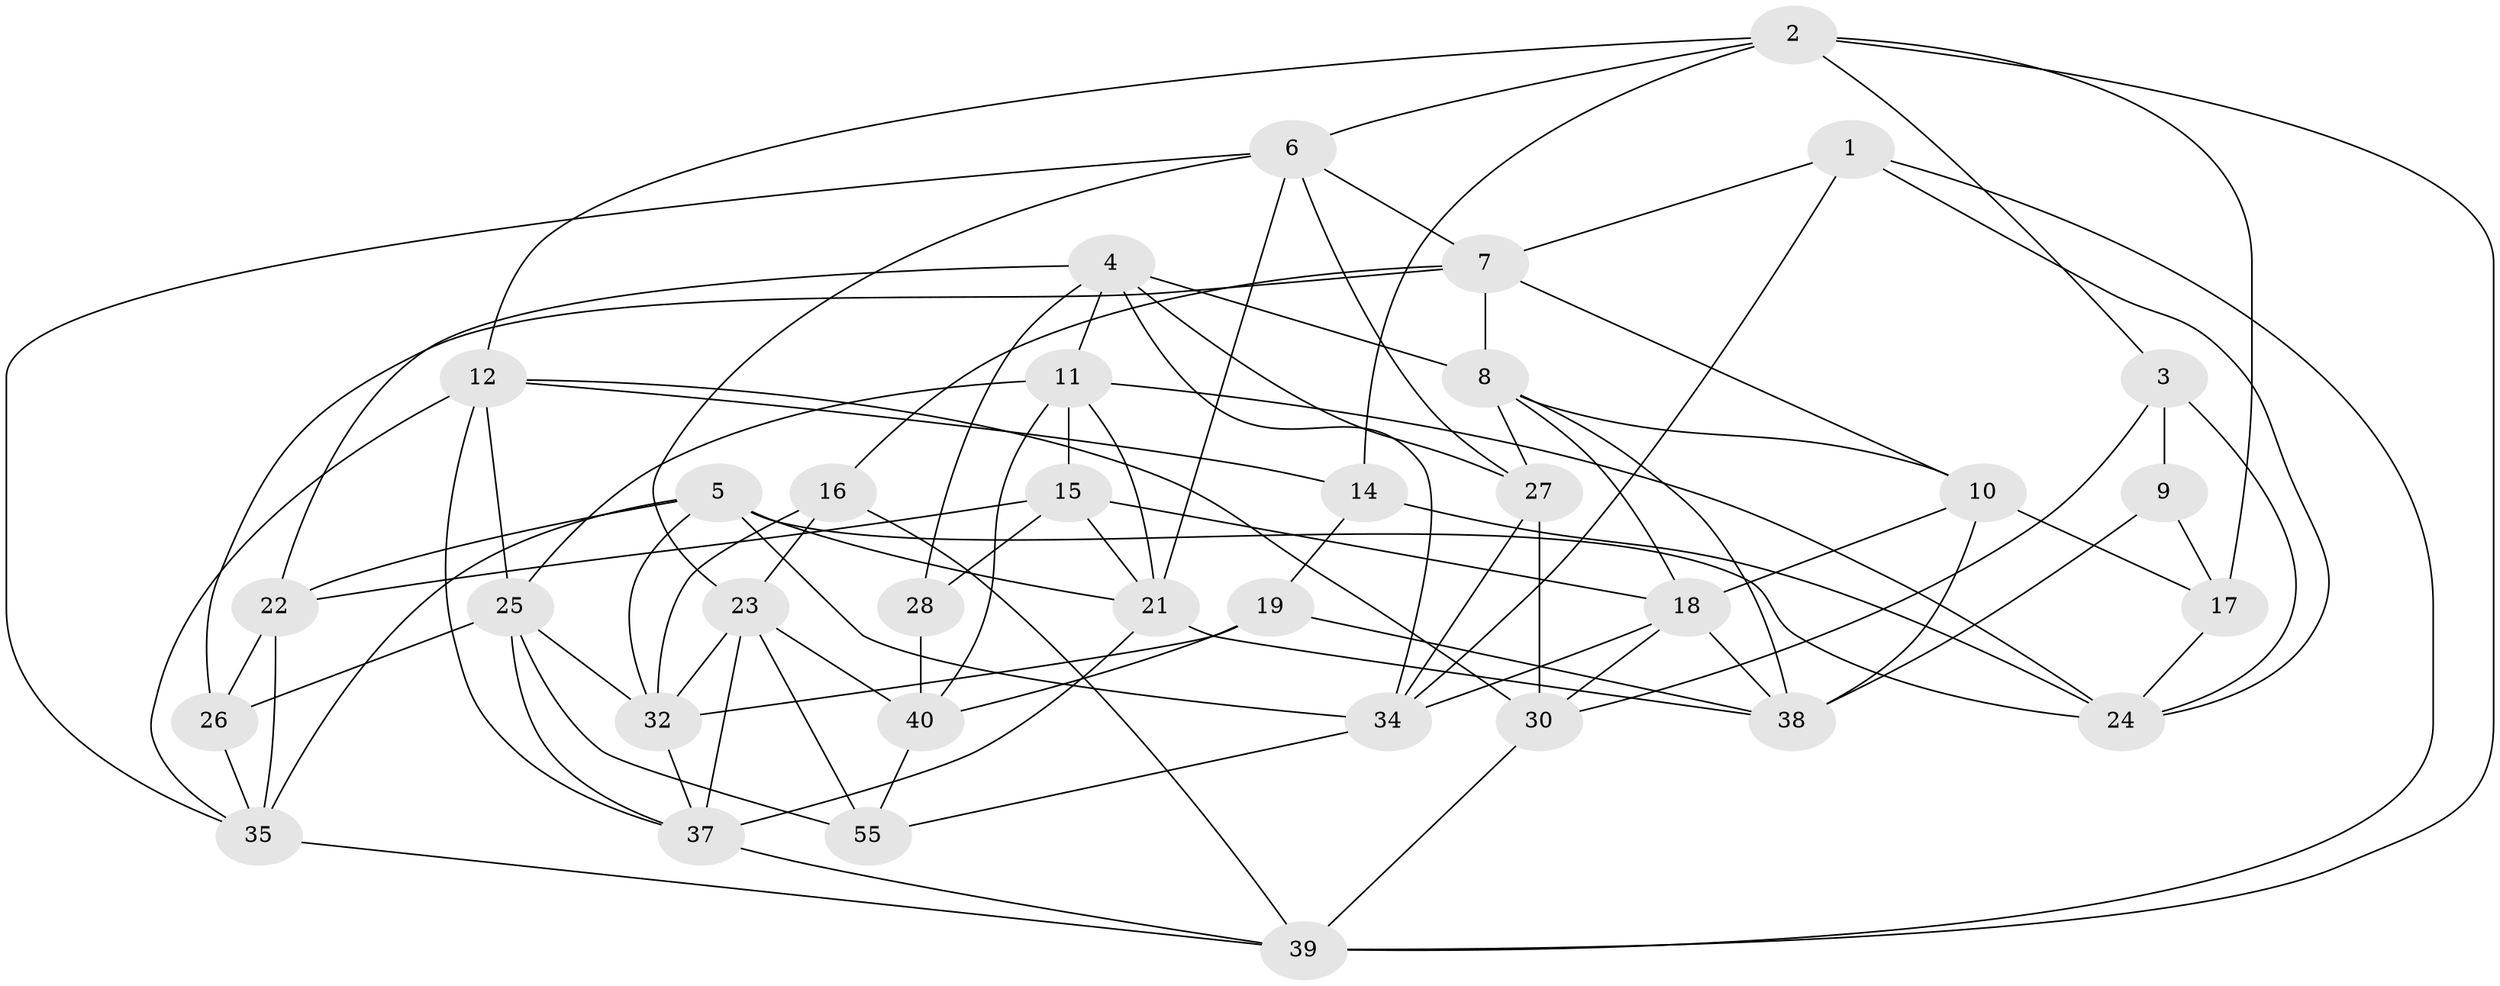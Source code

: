 // Generated by graph-tools (version 1.1) at 2025/24/03/03/25 07:24:31]
// undirected, 35 vertices, 91 edges
graph export_dot {
graph [start="1"]
  node [color=gray90,style=filled];
  1;
  2 [super="+44"];
  3;
  4 [super="+60"];
  5 [super="+41"];
  6 [super="+46"];
  7 [super="+47"];
  8 [super="+31"];
  9;
  10 [super="+57"];
  11 [super="+13"];
  12 [super="+20"];
  14;
  15 [super="+54"];
  16;
  17 [super="+43"];
  18 [super="+49"];
  19;
  21 [super="+61"];
  22 [super="+33"];
  23 [super="+56"];
  24 [super="+29"];
  25 [super="+36"];
  26;
  27 [super="+45"];
  28;
  30 [super="+52"];
  32 [super="+48"];
  34 [super="+59"];
  35 [super="+50"];
  37 [super="+53"];
  38 [super="+42"];
  39 [super="+51"];
  40 [super="+58"];
  55;
  1 -- 34;
  1 -- 39;
  1 -- 24;
  1 -- 7;
  2 -- 17;
  2 -- 6;
  2 -- 12;
  2 -- 3;
  2 -- 14;
  2 -- 39;
  3 -- 9;
  3 -- 24;
  3 -- 30;
  4 -- 22;
  4 -- 28;
  4 -- 34;
  4 -- 8;
  4 -- 11;
  4 -- 27;
  5 -- 34;
  5 -- 35;
  5 -- 24;
  5 -- 32;
  5 -- 22;
  5 -- 21;
  6 -- 21;
  6 -- 7;
  6 -- 35;
  6 -- 23;
  6 -- 27;
  7 -- 26;
  7 -- 10;
  7 -- 16;
  7 -- 8;
  8 -- 27;
  8 -- 10;
  8 -- 18;
  8 -- 38;
  9 -- 17 [weight=2];
  9 -- 38;
  10 -- 18;
  10 -- 38;
  10 -- 17 [weight=2];
  11 -- 21;
  11 -- 15;
  11 -- 25;
  11 -- 40;
  11 -- 24;
  12 -- 37;
  12 -- 30;
  12 -- 25;
  12 -- 35;
  12 -- 14;
  14 -- 19;
  14 -- 24;
  15 -- 28;
  15 -- 22 [weight=2];
  15 -- 18;
  15 -- 21;
  16 -- 39;
  16 -- 23;
  16 -- 32;
  17 -- 24;
  18 -- 38;
  18 -- 34;
  18 -- 30;
  19 -- 40;
  19 -- 38;
  19 -- 32;
  21 -- 38;
  21 -- 37;
  22 -- 26;
  22 -- 35;
  23 -- 55;
  23 -- 40;
  23 -- 32;
  23 -- 37;
  25 -- 26;
  25 -- 32;
  25 -- 37;
  25 -- 55;
  26 -- 35;
  27 -- 34;
  27 -- 30 [weight=2];
  28 -- 40 [weight=2];
  30 -- 39;
  32 -- 37;
  34 -- 55;
  35 -- 39;
  37 -- 39;
  40 -- 55;
}
